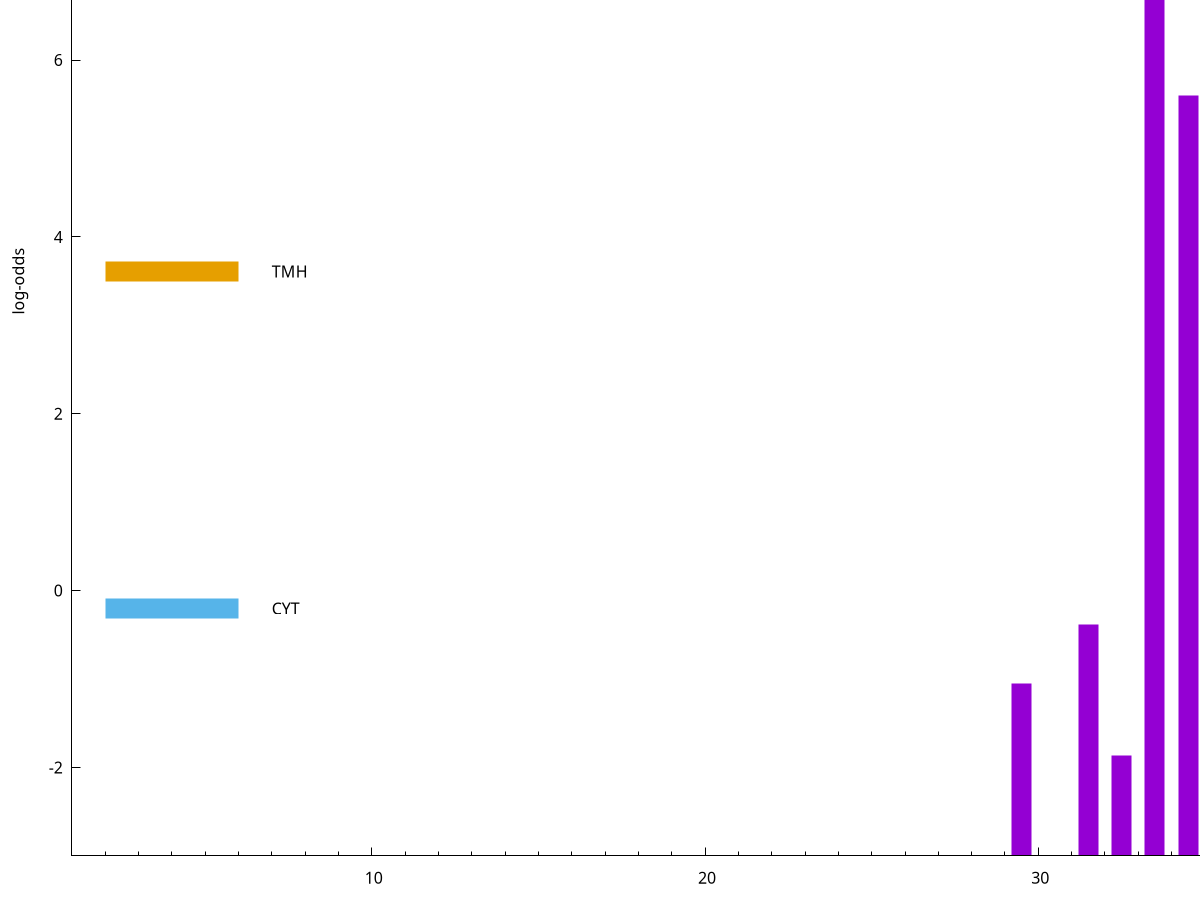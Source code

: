 set title "LipoP predictions for SPy_0836"
set size 2., 1.4
set xrange [1:70] 
set mxtics 10
set yrange [-3:10]
set y2range [0:13]
set ylabel "log-odds"
set term postscript eps color solid "Helvetica" 30
set output "SPy_0836.eps"
set arrow from 2,7.80746 to 6,7.80746 nohead lt 1 lw 20
set label "SpI" at 7,7.80746
set arrow from 2,3.60734 to 6,3.60734 nohead lt 4 lw 20
set label "TMH" at 7,3.60734
set arrow from 2,-0.200913 to 6,-0.200913 nohead lt 3 lw 20
set label "CYT" at 7,-0.200913
set arrow from 2,7.80746 to 6,7.80746 nohead lt 1 lw 20
set label "SpI" at 7,7.80746
# NOTE: The scores below are the log-odds scores with the threshold
# NOTE: subtracted (a hack to make gnuplot make the histogram all
# NOTE: look nice).
plot "-" axes x1y2 title "" with impulses lt 1 lw 20
33.500000 10.440080
34.500000 8.601250
31.500000 2.616083
29.500000 1.949800
32.500000 1.133950
e
exit
